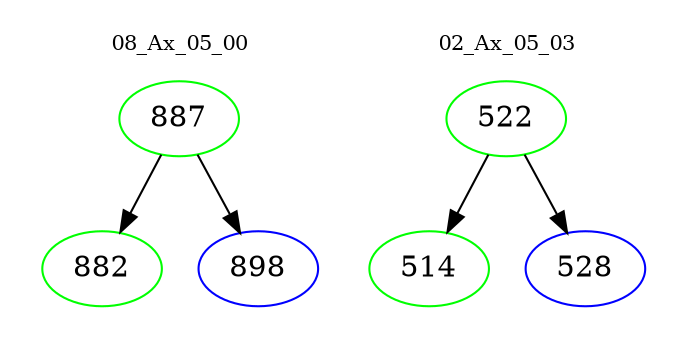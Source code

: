 digraph{
subgraph cluster_0 {
color = white
label = "08_Ax_05_00";
fontsize=10;
T0_887 [label="887", color="green"]
T0_887 -> T0_882 [color="black"]
T0_882 [label="882", color="green"]
T0_887 -> T0_898 [color="black"]
T0_898 [label="898", color="blue"]
}
subgraph cluster_1 {
color = white
label = "02_Ax_05_03";
fontsize=10;
T1_522 [label="522", color="green"]
T1_522 -> T1_514 [color="black"]
T1_514 [label="514", color="green"]
T1_522 -> T1_528 [color="black"]
T1_528 [label="528", color="blue"]
}
}
